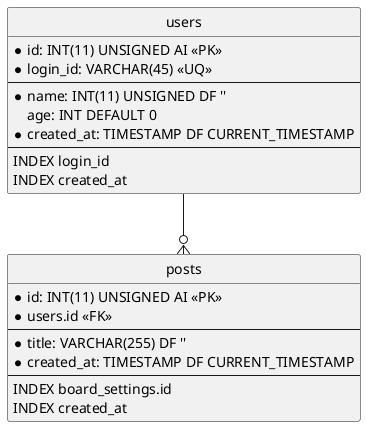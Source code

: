 @startuml
' https://plantuml.com/en/ie-diagram

hide circle
skinparam linetype otrho

entity "users" as u {
    *id: INT(11) UNSIGNED AI <<PK>>
    *login_id: VARCHAR(45) <<UQ>>
    --
    *name: INT(11) UNSIGNED DF ''
    age: INT DEFAULT 0
    *created_at: TIMESTAMP DF CURRENT_TIMESTAMP
    --
    INDEX login_id
    INDEX created_at
}

entity "posts" as p {
    *id: INT(11) UNSIGNED AI <<PK>>
    *users.id <<FK>>
    --
    *title: VARCHAR(255) DF ''
    *created_at: TIMESTAMP DF CURRENT_TIMESTAMP
    --
    INDEX board_settings.id
    INDEX created_at
}

' CREATE TABLE IF NOT EXISTS `mydb`.`users`(
' 	`id` INT(11) UNSIGNED NOT NULL AUTO_INCREMENT,
' 	`login_id` VARCHAR(45) NOT NULL,
' 	`name` INT(11) UNSIGNED NOT NULL DEFAULT '',
' 	`age` INT NULL DEFAULT 0,
' 	`created_at` TIMESTAMP NOT NULL DEFAULT CURRENT_TIMESTAMP,
' 	PRIMARY KEY (`id`),
' 	UNIQUE INDEX `UQ_users_login_id` (`login_id` ASC),
' 	INDEX `INDEX_users_login_id` (`login_id`),
' 	INDEX `INDEX_users_created_at` (`created_at`)
' )ENGINE=InnoDB DEFAULT CHARSET=utf8mb4 COLLATE utf8mb4_unicode_ci ;
' 
' CREATE TABLE IF NOT EXISTS `mydb`.`posts`(
' 	`id` INT(11) UNSIGNED NOT NULL AUTO_INCREMENT,
' 	`title` VARCHAR(255) NOT NULL DEFAULT '',
' 	`created_at` TIMESTAMP NOT NULL DEFAULT CURRENT_TIMESTAMP,
' 	`users_id` INT(11) UNSIGNED NOT NULL,
' 	PRIMARY KEY (`id`),
' 	INDEX `INDEX_posts_board_settings.id` (`board_settings_id`),
' 	INDEX `INDEX_posts_created_at` (`created_at`),
' 	CONSTRAINT `FK_posts_users_id`
' 		FOREIGN KEY (`users_id`)
' 		REFERENCES `mydb`.`users` (`id`)
' )ENGINE=InnoDB DEFAULT CHARSET=utf8mb4 COLLATE utf8mb4_unicode_ci ;

u --o{ p
@enduml